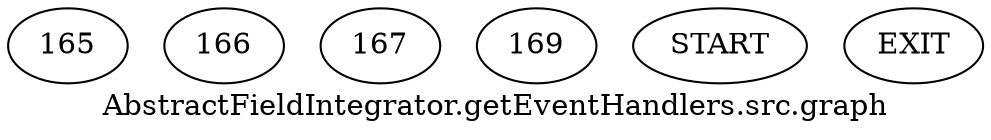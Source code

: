 /* --------------------------------------------------- */
/* Generated by Dr. Garbage Control Flow Graph Factory */
/* http://www.drgarbage.com                            */
/* Version: 4.5.0.201508311741                         */
/* Retrieved on: 2020-01-07 09:33:26.614               */
/* --------------------------------------------------- */
digraph "AbstractFieldIntegrator.getEventHandlers.src.graph" {
 graph [label="AbstractFieldIntegrator.getEventHandlers.src.graph"];
 2 [label="165" ]
 3 [label="166" ]
 4 [label="167" ]
 5 [label="169" ]
 6 [label="START" ]
 7 [label="EXIT" ]
 6  2
 2  3
 4  3
 3  4
 3  5
 5  7
}
